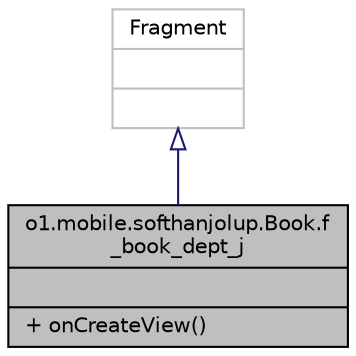 digraph "o1.mobile.softhanjolup.Book.f_book_dept_j"
{
 // LATEX_PDF_SIZE
  edge [fontname="Helvetica",fontsize="10",labelfontname="Helvetica",labelfontsize="10"];
  node [fontname="Helvetica",fontsize="10",shape=record];
  Node0 [label="{o1.mobile.softhanjolup.Book.f\l_book_dept_j\n||+ onCreateView()\l}",height=0.2,width=0.4,color="black", fillcolor="grey75", style="filled", fontcolor="black",tooltip=" "];
  Node1 -> Node0 [dir="back",color="midnightblue",fontsize="10",style="solid",arrowtail="onormal",fontname="Helvetica"];
  Node1 [label="{Fragment\n||}",height=0.2,width=0.4,color="grey75", fillcolor="white", style="filled",tooltip=" "];
}
